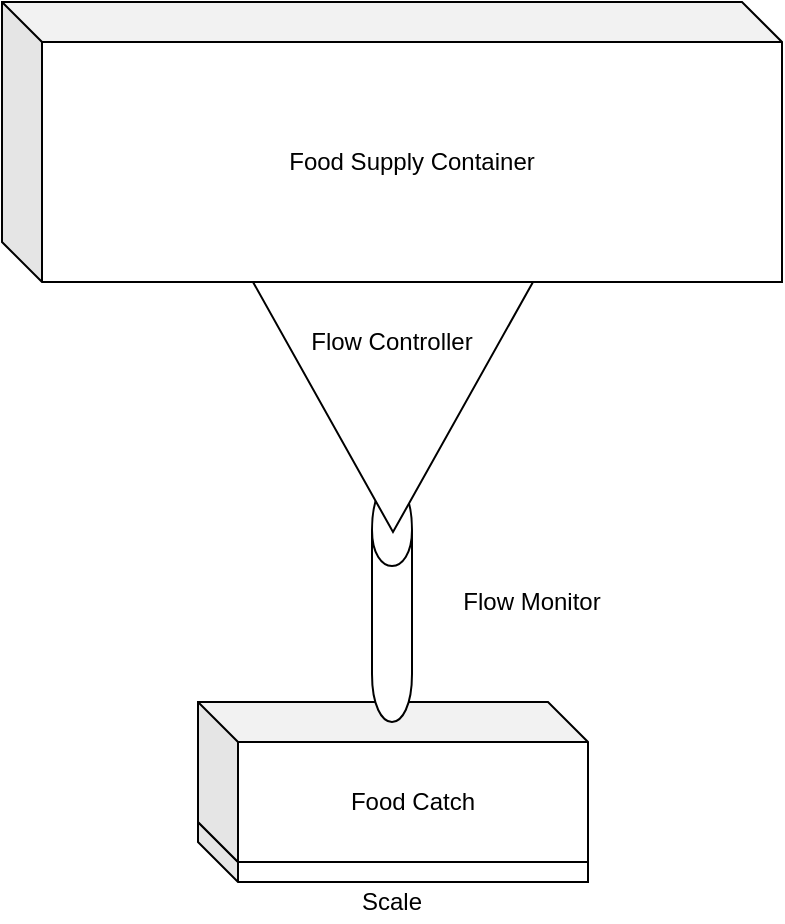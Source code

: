 <mxfile version="13.0.1" type="device"><diagram id="FQbTlGtklhJvpCWNadZ6" name="Page-1"><mxGraphModel dx="1086" dy="806" grid="1" gridSize="10" guides="1" tooltips="1" connect="1" arrows="1" fold="1" page="1" pageScale="1" pageWidth="850" pageHeight="1100" math="0" shadow="0"><root><mxCell id="0"/><mxCell id="1" parent="0"/><mxCell id="jPPSauLRLEymBqeT-xQl-8" style="edgeStyle=orthogonalEdgeStyle;rounded=0;orthogonalLoop=1;jettySize=auto;html=1;exitX=0;exitY=0;exitDx=107.5;exitDy=30;exitPerimeter=0;entryX=0.369;entryY=1.013;entryDx=0;entryDy=0;entryPerimeter=0;" edge="1" parent="1" source="jPPSauLRLEymBqeT-xQl-6" target="jPPSauLRLEymBqeT-xQl-7"><mxGeometry relative="1" as="geometry"/></mxCell><mxCell id="jPPSauLRLEymBqeT-xQl-6" value="" style="shape=cube;whiteSpace=wrap;html=1;boundedLbl=1;backgroundOutline=1;darkOpacity=0.05;darkOpacity2=0.1;" vertex="1" parent="1"><mxGeometry x="328" y="430" width="195" height="30" as="geometry"/></mxCell><mxCell id="jPPSauLRLEymBqeT-xQl-7" value="Food Catch" style="shape=cube;whiteSpace=wrap;html=1;boundedLbl=1;backgroundOutline=1;darkOpacity=0.05;darkOpacity2=0.1;" vertex="1" parent="1"><mxGeometry x="328" y="370" width="195" height="80" as="geometry"/></mxCell><mxCell id="jPPSauLRLEymBqeT-xQl-3" value="" style="shape=cylinder;whiteSpace=wrap;html=1;boundedLbl=1;backgroundOutline=1;" vertex="1" parent="1"><mxGeometry x="415" y="260" width="20" height="120" as="geometry"/></mxCell><mxCell id="jPPSauLRLEymBqeT-xQl-1" value="Food Supply Container" style="shape=cube;whiteSpace=wrap;html=1;boundedLbl=1;backgroundOutline=1;darkOpacity=0.05;darkOpacity2=0.1;" vertex="1" parent="1"><mxGeometry x="230" y="20" width="390" height="140" as="geometry"/></mxCell><mxCell id="jPPSauLRLEymBqeT-xQl-2" value="" style="triangle;whiteSpace=wrap;html=1;rotation=90;" vertex="1" parent="1"><mxGeometry x="363" y="152.5" width="125" height="140" as="geometry"/></mxCell><mxCell id="jPPSauLRLEymBqeT-xQl-4" value="Flow Controller" style="text;html=1;strokeColor=none;fillColor=none;align=center;verticalAlign=middle;whiteSpace=wrap;rounded=0;" vertex="1" parent="1"><mxGeometry x="380" y="180" width="90" height="20" as="geometry"/></mxCell><mxCell id="jPPSauLRLEymBqeT-xQl-5" value="Flow Monitor" style="text;html=1;strokeColor=none;fillColor=none;align=center;verticalAlign=middle;whiteSpace=wrap;rounded=0;" vertex="1" parent="1"><mxGeometry x="450" y="310" width="90" height="20" as="geometry"/></mxCell><mxCell id="jPPSauLRLEymBqeT-xQl-9" value="Scale" style="text;html=1;strokeColor=none;fillColor=none;align=center;verticalAlign=middle;whiteSpace=wrap;rounded=0;" vertex="1" parent="1"><mxGeometry x="380" y="460" width="90" height="20" as="geometry"/></mxCell></root></mxGraphModel></diagram></mxfile>